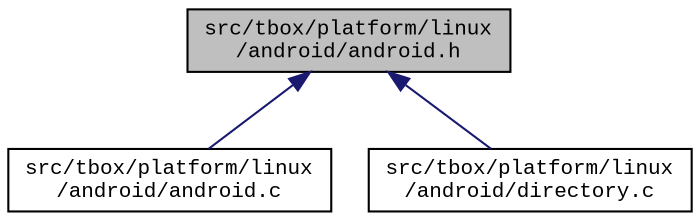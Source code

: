 digraph "src/tbox/platform/linux/android/android.h"
{
  edge [fontname="CourierNew",fontsize="10",labelfontname="CourierNew",labelfontsize="10"];
  node [fontname="CourierNew",fontsize="10",shape=record];
  Node1 [label="src/tbox/platform/linux\l/android/android.h",height=0.2,width=0.4,color="black", fillcolor="grey75", style="filled" fontcolor="black"];
  Node1 -> Node2 [dir="back",color="midnightblue",fontsize="10",style="solid",fontname="CourierNew"];
  Node2 [label="src/tbox/platform/linux\l/android/android.c",height=0.2,width=0.4,color="black", fillcolor="white", style="filled",URL="$dd/d3a/android_8c.html"];
  Node1 -> Node3 [dir="back",color="midnightblue",fontsize="10",style="solid",fontname="CourierNew"];
  Node3 [label="src/tbox/platform/linux\l/android/directory.c",height=0.2,width=0.4,color="black", fillcolor="white", style="filled",URL="$d6/dd8/linux_2android_2directory_8c_source.html"];
}
